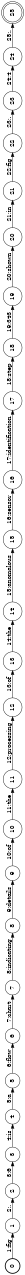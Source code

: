digraph FST {
rankdir = LR;
size = "8.5,11";
label = "";
center = 1;
orientation = Landscape;
ranksep = "0.4";
nodesep = "0.25";
0 [label = "0", shape = circle, style = bold, fontsize = 14]
	0 -> 1 [label = "1:fig", fontsize = 14];
1 [label = "1", shape = circle, style = solid, fontsize = 14]
	1 -> 2 [label = "2:.", fontsize = 14];
2 [label = "2", shape = circle, style = solid, fontsize = 14]
	2 -> 3 [label = "3:6", fontsize = 14];
3 [label = "3", shape = circle, style = solid, fontsize = 14]
	3 -> 4 [label = "4:is", fontsize = 14];
4 [label = "4", shape = circle, style = solid, fontsize = 14]
	4 -> 5 [label = "5:a", fontsize = 14];
5 [label = "5", shape = circle, style = solid, fontsize = 14]
	5 -> 6 [label = "6:flow", fontsize = 14];
6 [label = "6", shape = circle, style = solid, fontsize = 14]
	6 -> 7 [label = "7:chart", fontsize = 14];
7 [label = "7", shape = circle, style = solid, fontsize = 14]
	7 -> 8 [label = "8:indicating", fontsize = 14];
8 [label = "8", shape = circle, style = solid, fontsize = 14]
	8 -> 9 [label = "9:details", fontsize = 14];
9 [label = "9", shape = circle, style = solid, fontsize = 14]
	9 -> 10 [label = "10:of", fontsize = 14];
10 [label = "10", shape = circle, style = solid, fontsize = 14]
	10 -> 11 [label = "11:the", fontsize = 14];
11 [label = "11", shape = circle, style = solid, fontsize = 14]
	11 -> 12 [label = "12:processing", fontsize = 14];
12 [label = "12", shape = circle, style = solid, fontsize = 14]
	12 -> 13 [label = "13:of", fontsize = 14];
13 [label = "13", shape = circle, style = solid, fontsize = 14]
	13 -> 14 [label = "14:the", fontsize = 14];
14 [label = "14", shape = circle, style = solid, fontsize = 14]
	14 -> 15 [label = "15:anomalous", fontsize = 14];
15 [label = "15", shape = circle, style = solid, fontsize = 14]
	15 -> 16 [label = "16:sensor", fontsize = 14];
16 [label = "16", shape = circle, style = solid, fontsize = 14]
	16 -> 17 [label = "17:identification", fontsize = 14];
17 [label = "17", shape = circle, style = solid, fontsize = 14]
	17 -> 18 [label = "18:step", fontsize = 14];
18 [label = "18", shape = circle, style = solid, fontsize = 14]
	18 -> 19 [label = "19:343", fontsize = 14];
19 [label = "19", shape = circle, style = solid, fontsize = 14]
	19 -> 20 [label = "20:shown", fontsize = 14];
20 [label = "20", shape = circle, style = solid, fontsize = 14]
	20 -> 21 [label = "21:in", fontsize = 14];
21 [label = "21", shape = circle, style = solid, fontsize = 14]
	21 -> 22 [label = "22:fig", fontsize = 14];
22 [label = "22", shape = circle, style = solid, fontsize = 14]
	22 -> 23 [label = "23:.", fontsize = 14];
23 [label = "23", shape = circle, style = solid, fontsize = 14]
	23 -> 24 [label = "24:4", fontsize = 14];
24 [label = "24", shape = circle, style = solid, fontsize = 14]
	24 -> 25 [label = "25:.", fontsize = 14];
25 [label = "25", shape = doublecircle, style = solid, fontsize = 14]
}
